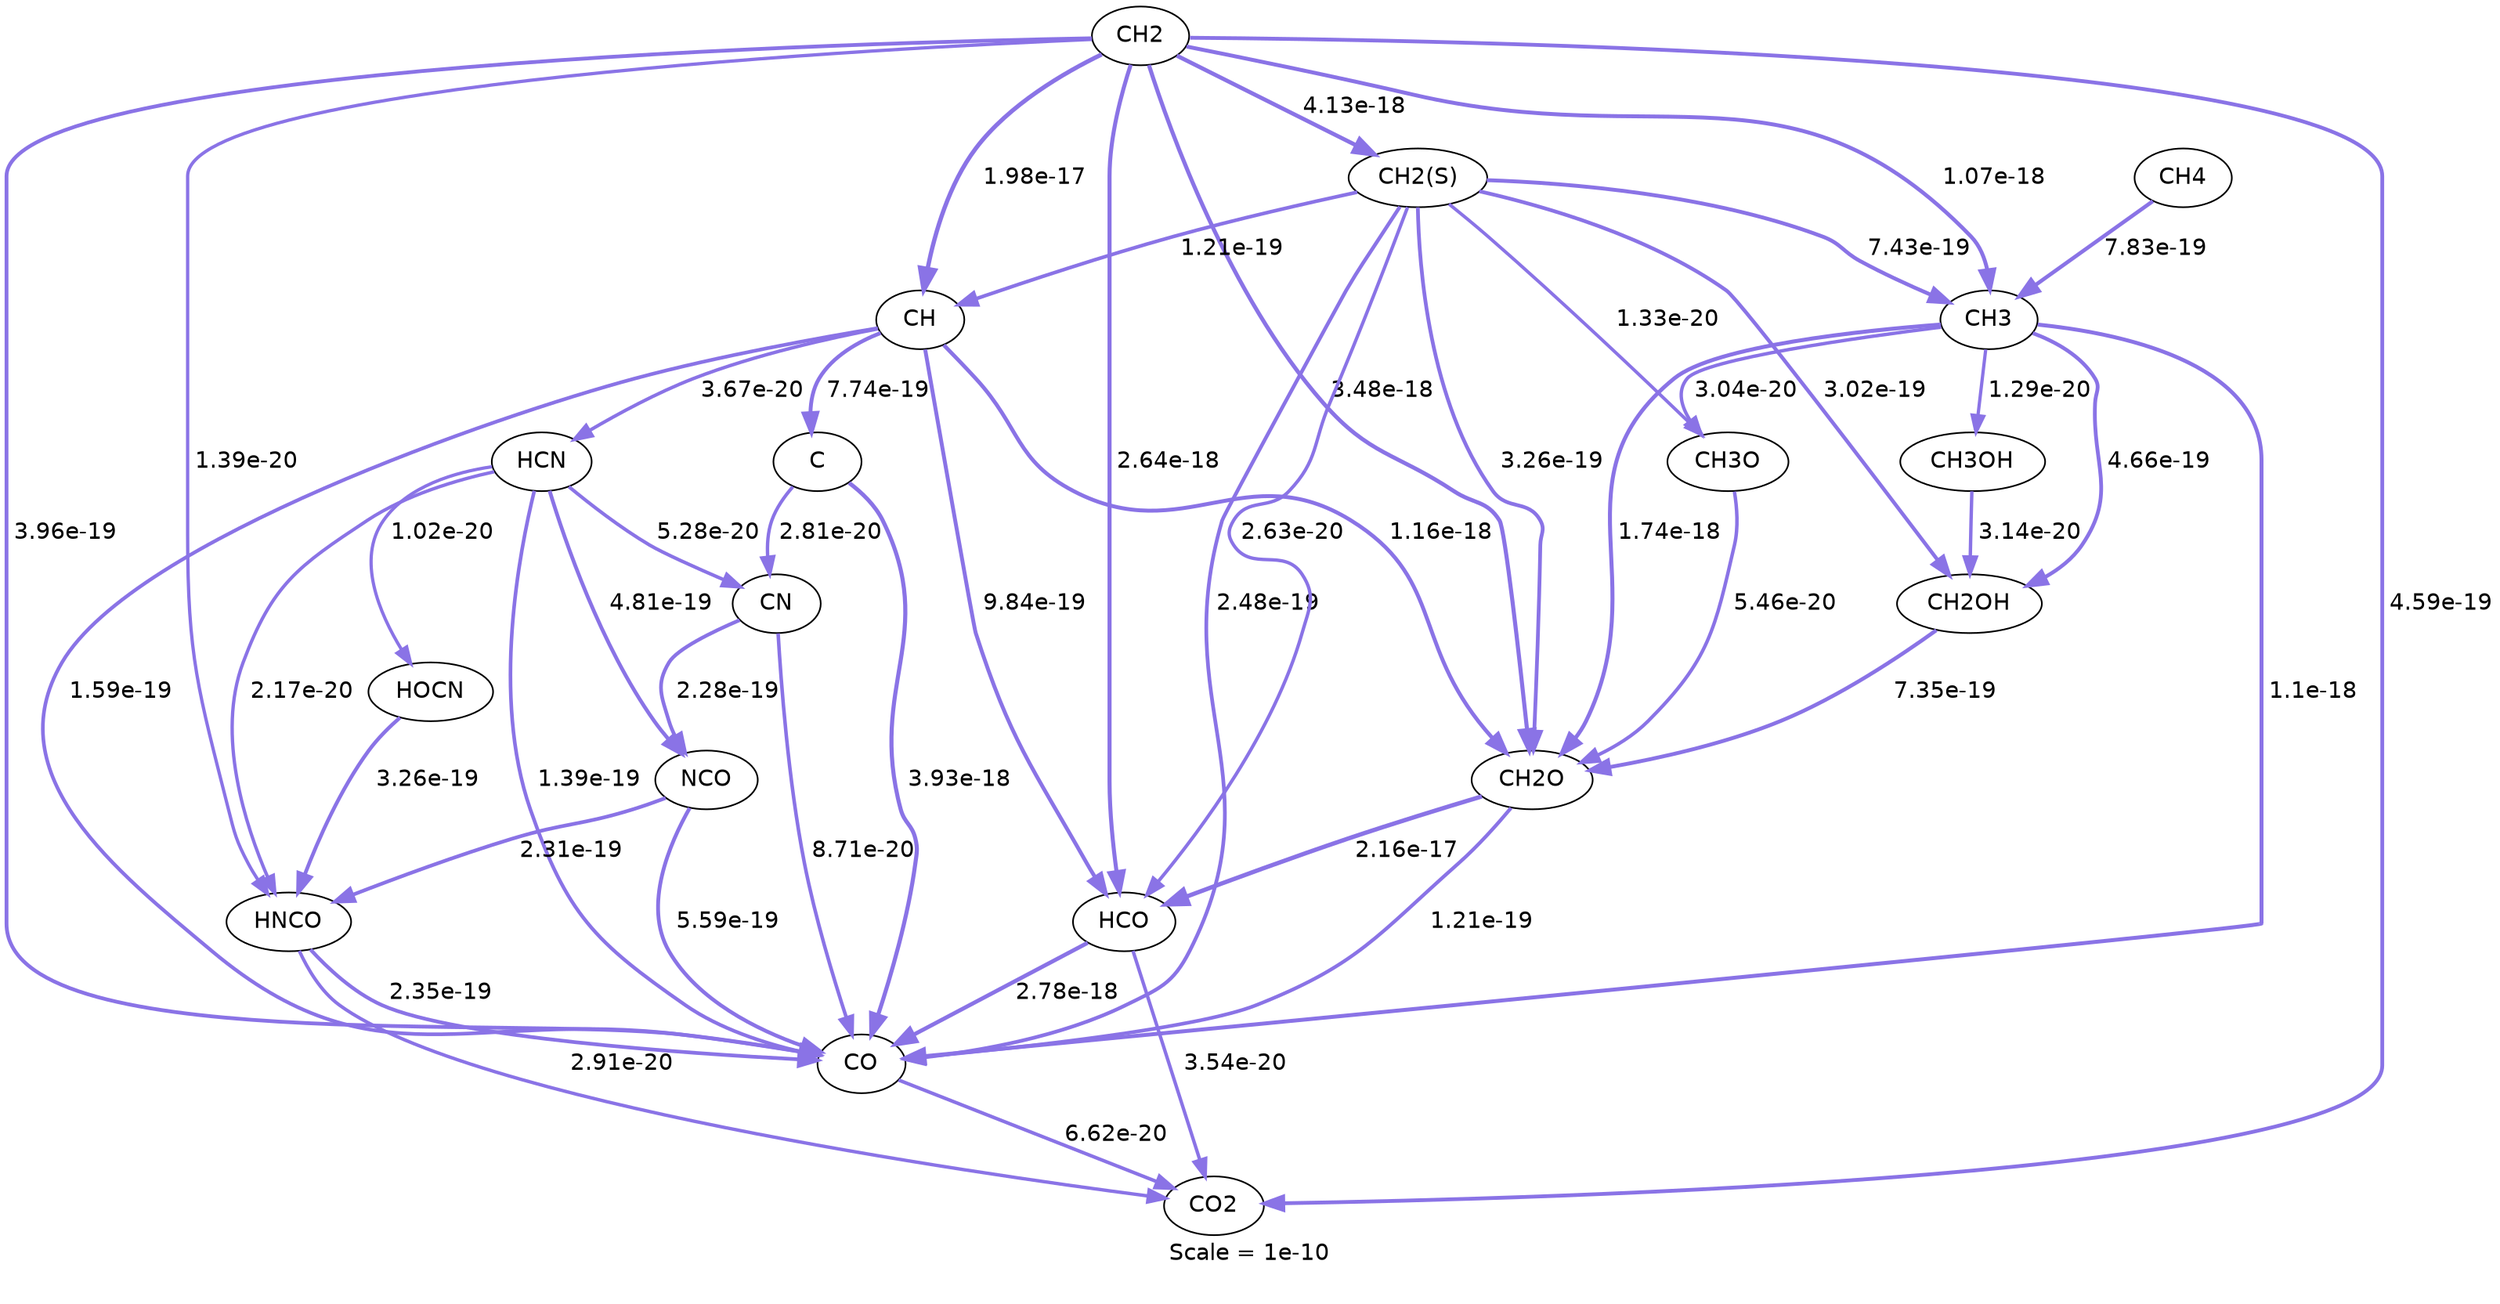 digraph reaction_paths {
center=1;
s9 -> s14[fontname="Helvetica", style="setlinewidth(2.24)", arrowsize=1.12, color="0.7, 0.5, 0.9"
, label=" 1.59e-19"];
s10 -> s9[fontname="Helvetica", style="setlinewidth(2.66)", arrowsize=1.33, color="0.7, 0.5, 0.9"
, label=" 1.98e-17"];
s9 -> s16[fontname="Helvetica", style="setlinewidth(2.4)", arrowsize=1.2, color="0.7, 0.5, 0.9"
, label=" 9.84e-19"];
s11 -> s9[fontname="Helvetica", style="setlinewidth(2.22)", arrowsize=1.11, color="0.7, 0.5, 0.9"
, label=" 1.21e-19"];
s9 -> s17[fontname="Helvetica", style="setlinewidth(2.41)", arrowsize=1.21, color="0.7, 0.5, 0.9"
, label=" 1.16e-18"];
s9 -> s8[fontname="Helvetica", style="setlinewidth(2.38)", arrowsize=1.19, color="0.7, 0.5, 0.9"
, label=" 7.74e-19"];
s9 -> s40[fontname="Helvetica", style="setlinewidth(2.11)", arrowsize=1.06, color="0.7, 0.5, 0.9"
, label=" 3.67e-20"];
s10 -> s14[fontname="Helvetica", style="setlinewidth(2.32)", arrowsize=1.16, color="0.7, 0.5, 0.9"
, label=" 3.96e-19"];
s16 -> s14[fontname="Helvetica", style="setlinewidth(2.49)", arrowsize=1.24, color="0.7, 0.5, 0.9"
, label=" 2.78e-18"];
s11 -> s14[fontname="Helvetica", style="setlinewidth(2.28)", arrowsize=1.14, color="0.7, 0.5, 0.9"
, label=" 2.48e-19"];
s12 -> s14[fontname="Helvetica", style="setlinewidth(2.41)", arrowsize=1.2, color="0.7, 0.5, 0.9"
, label=" 1.1e-18"];
s17 -> s14[fontname="Helvetica", style="setlinewidth(2.22)", arrowsize=1.11, color="0.7, 0.5, 0.9"
, label=" 1.21e-19"];
s14 -> s15[fontname="Helvetica", style="setlinewidth(2.16)", arrowsize=1.08, color="0.7, 0.5, 0.9"
, label=" 6.62e-20"];
s8 -> s14[fontname="Helvetica", style="setlinewidth(2.52)", arrowsize=1.26, color="0.7, 0.5, 0.9"
, label=" 3.93e-18"];
s39 -> s14[fontname="Helvetica", style="setlinewidth(2.19)", arrowsize=1.09, color="0.7, 0.5, 0.9"
, label=" 8.71e-20"];
s46 -> s14[fontname="Helvetica", style="setlinewidth(2.35)", arrowsize=1.17, color="0.7, 0.5, 0.9"
, label=" 5.59e-19"];
s40 -> s14[fontname="Helvetica", style="setlinewidth(2.23)", arrowsize=1.11, color="0.7, 0.5, 0.9"
, label=" 1.39e-19"];
s45 -> s14[fontname="Helvetica", style="setlinewidth(2.27)", arrowsize=1.14, color="0.7, 0.5, 0.9"
, label=" 2.35e-19"];
s10 -> s16[fontname="Helvetica", style="setlinewidth(2.48)", arrowsize=1.24, color="0.7, 0.5, 0.9"
, label=" 2.64e-18"];
s10 -> s11[fontname="Helvetica", style="setlinewidth(2.52)", arrowsize=1.26, color="0.7, 0.5, 0.9"
, label=" 4.13e-18"];
s10 -> s12[fontname="Helvetica", style="setlinewidth(2.41)", arrowsize=1.2, color="0.7, 0.5, 0.9"
, label=" 1.07e-18"];
s10 -> s17[fontname="Helvetica", style="setlinewidth(2.51)", arrowsize=1.25, color="0.7, 0.5, 0.9"
, label=" 3.48e-18"];
s10 -> s15[fontname="Helvetica", style="setlinewidth(2.33)", arrowsize=1.17, color="0.7, 0.5, 0.9"
, label=" 4.59e-19"];
s10 -> s45[fontname="Helvetica", style="setlinewidth(2.03)", arrowsize=1.01, color="0.7, 0.5, 0.9"
, label=" 1.39e-20"];
s11 -> s16[fontname="Helvetica", style="setlinewidth(2.08)", arrowsize=1.04, color="0.7, 0.5, 0.9"
, label=" 2.63e-20"];
s17 -> s16[fontname="Helvetica", style="setlinewidth(2.67)", arrowsize=1.33, color="0.7, 0.5, 0.9"
, label=" 2.16e-17"];
s16 -> s15[fontname="Helvetica", style="setlinewidth(2.11)", arrowsize=1.05, color="0.7, 0.5, 0.9"
, label=" 3.54e-20"];
s11 -> s12[fontname="Helvetica", style="setlinewidth(2.37)", arrowsize=1.19, color="0.7, 0.5, 0.9"
, label=" 7.43e-19"];
s11 -> s17[fontname="Helvetica", style="setlinewidth(2.3)", arrowsize=1.15, color="0.7, 0.5, 0.9"
, label=" 3.26e-19"];
s11 -> s18[fontname="Helvetica", style="setlinewidth(2.3)", arrowsize=1.15, color="0.7, 0.5, 0.9"
, label=" 3.02e-19"];
s11 -> s19[fontname="Helvetica", style="setlinewidth(2.02)", arrowsize=1.01, color="0.7, 0.5, 0.9"
, label=" 1.33e-20"];
s12 -> s17[fontname="Helvetica", style="setlinewidth(2.45)", arrowsize=1.22, color="0.7, 0.5, 0.9"
, label=" 1.74e-18"];
s13 -> s12[fontname="Helvetica", style="setlinewidth(2.38)", arrowsize=1.19, color="0.7, 0.5, 0.9"
, label=" 7.83e-19"];
s12 -> s18[fontname="Helvetica", style="setlinewidth(2.33)", arrowsize=1.17, color="0.7, 0.5, 0.9"
, label=" 4.66e-19"];
s12 -> s19[fontname="Helvetica", style="setlinewidth(2.1)", arrowsize=1.05, color="0.7, 0.5, 0.9"
, label=" 3.04e-20"];
s12 -> s20[fontname="Helvetica", style="setlinewidth(2.02)", arrowsize=1.01, color="0.7, 0.5, 0.9"
, label=" 1.29e-20"];
s18 -> s17[fontname="Helvetica", style="setlinewidth(2.37)", arrowsize=1.19, color="0.7, 0.5, 0.9"
, label=" 7.35e-19"];
s19 -> s17[fontname="Helvetica", style="setlinewidth(2.15)", arrowsize=1.07, color="0.7, 0.5, 0.9"
, label=" 5.46e-20"];
s45 -> s15[fontname="Helvetica", style="setlinewidth(2.09)", arrowsize=1.05, color="0.7, 0.5, 0.9"
, label=" 2.91e-20"];
s20 -> s18[fontname="Helvetica", style="setlinewidth(2.1)", arrowsize=1.05, color="0.7, 0.5, 0.9"
, label=" 3.14e-20"];
s8 -> s39[fontname="Helvetica", style="setlinewidth(2.09)", arrowsize=1.04, color="0.7, 0.5, 0.9"
, label=" 2.81e-20"];
s39 -> s46[fontname="Helvetica", style="setlinewidth(2.27)", arrowsize=1.14, color="0.7, 0.5, 0.9"
, label=" 2.28e-19"];
s40 -> s39[fontname="Helvetica", style="setlinewidth(2.14)", arrowsize=1.07, color="0.7, 0.5, 0.9"
, label=" 5.28e-20"];
s40 -> s46[fontname="Helvetica", style="setlinewidth(2.34)", arrowsize=1.17, color="0.7, 0.5, 0.9"
, label=" 4.81e-19"];
s46 -> s45[fontname="Helvetica", style="setlinewidth(2.27)", arrowsize=1.14, color="0.7, 0.5, 0.9"
, label=" 2.31e-19"];
s40 -> s44[fontname="Helvetica", style="setlinewidth(2)", arrowsize=1, color="0.7, 0.5, 0.9"
, label=" 1.02e-20"];
s40 -> s45[fontname="Helvetica", style="setlinewidth(2.07)", arrowsize=1.03, color="0.7, 0.5, 0.9"
, label=" 2.17e-20"];
s44 -> s45[fontname="Helvetica", style="setlinewidth(2.3)", arrowsize=1.15, color="0.7, 0.5, 0.9"
, label=" 3.26e-19"];
s8 [ fontname="Helvetica", label="C"];
s9 [ fontname="Helvetica", label="CH"];
s10 [ fontname="Helvetica", label="CH2"];
s11 [ fontname="Helvetica", label="CH2(S)"];
s12 [ fontname="Helvetica", label="CH3"];
s13 [ fontname="Helvetica", label="CH4"];
s14 [ fontname="Helvetica", label="CO"];
s15 [ fontname="Helvetica", label="CO2"];
s16 [ fontname="Helvetica", label="HCO"];
s17 [ fontname="Helvetica", label="CH2O"];
s18 [ fontname="Helvetica", label="CH2OH"];
s19 [ fontname="Helvetica", label="CH3O"];
s20 [ fontname="Helvetica", label="CH3OH"];
s39 [ fontname="Helvetica", label="CN"];
s40 [ fontname="Helvetica", label="HCN"];
s44 [ fontname="Helvetica", label="HOCN"];
s45 [ fontname="Helvetica", label="HNCO"];
s46 [ fontname="Helvetica", label="NCO"];
 label = "Scale = 1e-10\l ";
 fontname = "Helvetica";
}
